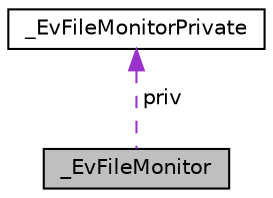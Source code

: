 digraph "_EvFileMonitor"
{
  edge [fontname="Helvetica",fontsize="10",labelfontname="Helvetica",labelfontsize="10"];
  node [fontname="Helvetica",fontsize="10",shape=record];
  Node1 [label="_EvFileMonitor",height=0.2,width=0.4,color="black", fillcolor="grey75", style="filled" fontcolor="black"];
  Node2 -> Node1 [dir="back",color="darkorchid3",fontsize="10",style="dashed",label=" priv" ,fontname="Helvetica"];
  Node2 [label="_EvFileMonitorPrivate",height=0.2,width=0.4,color="black", fillcolor="white", style="filled",URL="$d8/d7c/struct__EvFileMonitorPrivate.html"];
}
